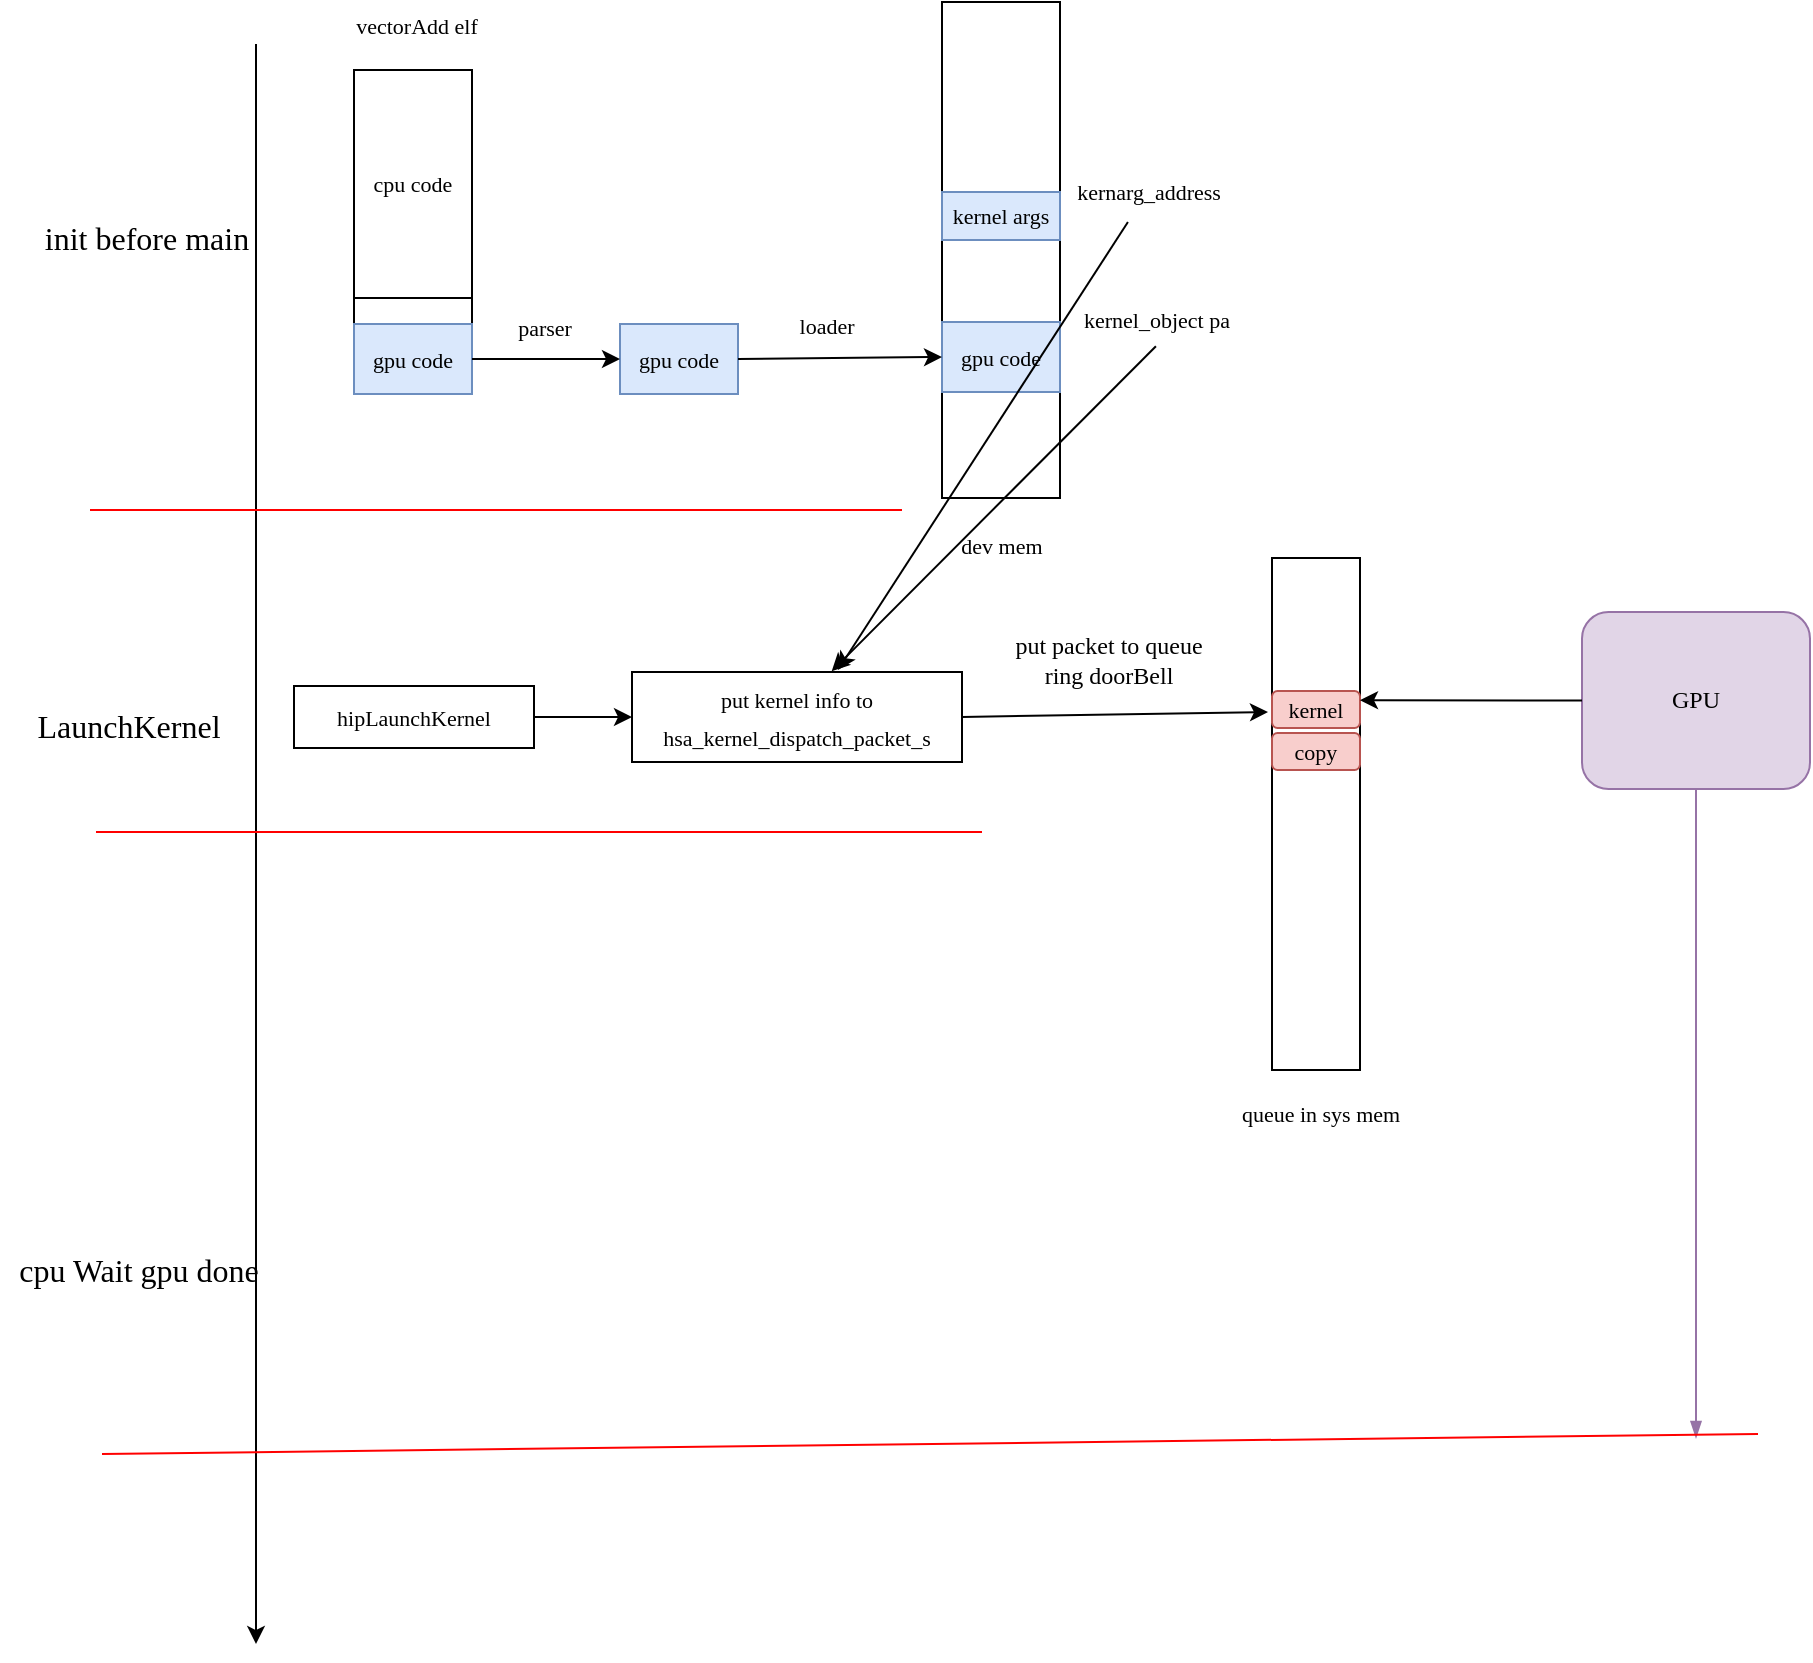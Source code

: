 <mxfile version="22.1.4" type="github">
  <diagram name="第 1 页" id="lVlH371s2cRwsbh32oSU">
    <mxGraphModel dx="1861" dy="1179" grid="0" gridSize="10" guides="1" tooltips="1" connect="1" arrows="1" fold="1" page="1" pageScale="1" pageWidth="827" pageHeight="1169" math="0" shadow="0">
      <root>
        <mxCell id="0" />
        <mxCell id="1" parent="0" />
        <mxCell id="9q--NvbsNrPl5d1qYkDa-1" value="" style="rounded=0;whiteSpace=wrap;html=1;fontFamily=Times New Roman;fontSize=11;" vertex="1" parent="1">
          <mxGeometry x="81" y="224" width="59" height="151" as="geometry" />
        </mxCell>
        <mxCell id="9q--NvbsNrPl5d1qYkDa-2" value="gpu code" style="rounded=0;whiteSpace=wrap;html=1;fillColor=#dae8fc;strokeColor=#6c8ebf;fontFamily=Times New Roman;fontSize=11;" vertex="1" parent="1">
          <mxGeometry x="81" y="340" width="59" height="35" as="geometry" />
        </mxCell>
        <mxCell id="9q--NvbsNrPl5d1qYkDa-3" value="cpu code" style="rounded=0;whiteSpace=wrap;html=1;fontFamily=Times New Roman;fontSize=11;" vertex="1" parent="1">
          <mxGeometry x="81" y="213" width="59" height="114" as="geometry" />
        </mxCell>
        <mxCell id="9q--NvbsNrPl5d1qYkDa-4" value="gpu code" style="rounded=0;whiteSpace=wrap;html=1;fillColor=#dae8fc;strokeColor=#6c8ebf;fontFamily=Times New Roman;fontSize=11;" vertex="1" parent="1">
          <mxGeometry x="214" y="340" width="59" height="35" as="geometry" />
        </mxCell>
        <mxCell id="9q--NvbsNrPl5d1qYkDa-6" value="" style="rounded=0;whiteSpace=wrap;html=1;fontFamily=Times New Roman;fontSize=11;" vertex="1" parent="1">
          <mxGeometry x="375" y="179" width="59" height="248" as="geometry" />
        </mxCell>
        <mxCell id="9q--NvbsNrPl5d1qYkDa-7" value="&lt;div style=&quot;font-size: 11px;&quot;&gt;dev mem&lt;/div&gt;" style="text;html=1;strokeColor=none;fillColor=none;align=center;verticalAlign=middle;whiteSpace=wrap;rounded=0;fontFamily=Times New Roman;fontSize=11;" vertex="1" parent="1">
          <mxGeometry x="375" y="436" width="60" height="30" as="geometry" />
        </mxCell>
        <mxCell id="9q--NvbsNrPl5d1qYkDa-9" value="gpu code" style="rounded=0;whiteSpace=wrap;html=1;fillColor=#dae8fc;strokeColor=#6c8ebf;fontFamily=Times New Roman;fontSize=11;" vertex="1" parent="1">
          <mxGeometry x="375" y="339" width="59" height="35" as="geometry" />
        </mxCell>
        <mxCell id="9q--NvbsNrPl5d1qYkDa-11" value="&lt;div style=&quot;font-size: 11px;&quot;&gt;vectorAdd elf&lt;/div&gt;" style="text;html=1;align=center;verticalAlign=middle;resizable=0;points=[];autosize=1;strokeColor=none;fillColor=none;fontFamily=Times New Roman;fontSize=11;" vertex="1" parent="1">
          <mxGeometry x="72" y="178" width="79" height="25" as="geometry" />
        </mxCell>
        <mxCell id="9q--NvbsNrPl5d1qYkDa-12" value="" style="endArrow=classic;html=1;rounded=0;exitX=1;exitY=0.5;exitDx=0;exitDy=0;entryX=0;entryY=0.5;entryDx=0;entryDy=0;fontFamily=Times New Roman;fontSize=11;" edge="1" parent="1" source="9q--NvbsNrPl5d1qYkDa-2" target="9q--NvbsNrPl5d1qYkDa-4">
          <mxGeometry width="50" height="50" relative="1" as="geometry">
            <mxPoint x="258" y="396" as="sourcePoint" />
            <mxPoint x="308" y="346" as="targetPoint" />
          </mxGeometry>
        </mxCell>
        <mxCell id="9q--NvbsNrPl5d1qYkDa-13" value="parser" style="text;html=1;align=center;verticalAlign=middle;resizable=0;points=[];autosize=1;strokeColor=none;fillColor=none;fontFamily=Times New Roman;fontSize=11;" vertex="1" parent="1">
          <mxGeometry x="153.5" y="329" width="45" height="25" as="geometry" />
        </mxCell>
        <mxCell id="9q--NvbsNrPl5d1qYkDa-14" value="loader" style="text;html=1;align=center;verticalAlign=middle;resizable=0;points=[];autosize=1;strokeColor=none;fillColor=none;fontFamily=Times New Roman;fontSize=11;" vertex="1" parent="1">
          <mxGeometry x="294" y="328" width="45" height="25" as="geometry" />
        </mxCell>
        <mxCell id="9q--NvbsNrPl5d1qYkDa-15" value="" style="endArrow=classic;html=1;rounded=0;exitX=1;exitY=0.5;exitDx=0;exitDy=0;entryX=0;entryY=0.5;entryDx=0;entryDy=0;fontFamily=Times New Roman;fontSize=11;" edge="1" parent="1" source="9q--NvbsNrPl5d1qYkDa-4" target="9q--NvbsNrPl5d1qYkDa-9">
          <mxGeometry width="50" height="50" relative="1" as="geometry">
            <mxPoint x="276" y="363.58" as="sourcePoint" />
            <mxPoint x="375" y="359.75" as="targetPoint" />
          </mxGeometry>
        </mxCell>
        <mxCell id="9q--NvbsNrPl5d1qYkDa-24" value="" style="edgeStyle=orthogonalEdgeStyle;rounded=0;orthogonalLoop=1;jettySize=auto;html=1;fontFamily=Times New Roman;fontSize=11;" edge="1" parent="1" source="9q--NvbsNrPl5d1qYkDa-17" target="9q--NvbsNrPl5d1qYkDa-23">
          <mxGeometry relative="1" as="geometry" />
        </mxCell>
        <mxCell id="9q--NvbsNrPl5d1qYkDa-17" value="&lt;div style=&quot;font-size: 11px;&quot;&gt;hipLaunchKernel&lt;/div&gt;" style="whiteSpace=wrap;html=1;fontFamily=Times New Roman;fontSize=11;" vertex="1" parent="1">
          <mxGeometry x="51" y="521" width="120" height="31" as="geometry" />
        </mxCell>
        <mxCell id="9q--NvbsNrPl5d1qYkDa-18" value="" style="endArrow=classic;html=1;rounded=0;fontFamily=Times New Roman;fontSize=11;" edge="1" parent="1">
          <mxGeometry width="50" height="50" relative="1" as="geometry">
            <mxPoint x="32" y="200" as="sourcePoint" />
            <mxPoint x="32" y="1000" as="targetPoint" />
          </mxGeometry>
        </mxCell>
        <mxCell id="9q--NvbsNrPl5d1qYkDa-19" value="&lt;div style=&quot;font-size: 16px;&quot;&gt;init before main&lt;/div&gt;" style="text;html=1;align=center;verticalAlign=middle;resizable=0;points=[];autosize=1;strokeColor=none;fillColor=none;fontFamily=Times New Roman;fontSize=16;" vertex="1" parent="1">
          <mxGeometry x="-83" y="281" width="120" height="31" as="geometry" />
        </mxCell>
        <mxCell id="9q--NvbsNrPl5d1qYkDa-22" value="kernel_object pa" style="text;html=1;align=center;verticalAlign=middle;resizable=0;points=[];autosize=1;strokeColor=none;fillColor=none;fontFamily=Times New Roman;fontSize=11;" vertex="1" parent="1">
          <mxGeometry x="436" y="325" width="91" height="25" as="geometry" />
        </mxCell>
        <mxCell id="9q--NvbsNrPl5d1qYkDa-23" value="&lt;div style=&quot;color: rgb(0, 0, 0); background-color: rgb(255, 255, 255); font-weight: normal; font-size: 11px; line-height: 19px;&quot;&gt;&lt;div style=&quot;font-size: 11px;&quot;&gt;put kernel info to&lt;br style=&quot;font-size: 11px;&quot;&gt;hsa_kernel_dispatch_packet_s&lt;/div&gt;&lt;/div&gt;" style="whiteSpace=wrap;html=1;fontFamily=Times New Roman;fontSize=11;" vertex="1" parent="1">
          <mxGeometry x="220" y="514" width="165" height="45" as="geometry" />
        </mxCell>
        <mxCell id="9q--NvbsNrPl5d1qYkDa-26" value="" style="endArrow=classic;html=1;rounded=0;exitX=0.505;exitY=1.045;exitDx=0;exitDy=0;exitPerimeter=0;entryX=0.605;entryY=-0.007;entryDx=0;entryDy=0;entryPerimeter=0;fontFamily=Times New Roman;fontSize=11;" edge="1" parent="1" source="9q--NvbsNrPl5d1qYkDa-22" target="9q--NvbsNrPl5d1qYkDa-23">
          <mxGeometry width="50" height="50" relative="1" as="geometry">
            <mxPoint x="282" y="521" as="sourcePoint" />
            <mxPoint x="332" y="471" as="targetPoint" />
          </mxGeometry>
        </mxCell>
        <mxCell id="9q--NvbsNrPl5d1qYkDa-27" value="kernel args" style="rounded=0;whiteSpace=wrap;html=1;fillColor=#dae8fc;strokeColor=#6c8ebf;fontFamily=Times New Roman;fontSize=11;" vertex="1" parent="1">
          <mxGeometry x="375" y="274" width="59" height="24" as="geometry" />
        </mxCell>
        <mxCell id="9q--NvbsNrPl5d1qYkDa-28" value="&lt;div style=&quot;color: rgb(0, 0, 0); background-color: rgb(255, 255, 255); font-weight: normal; font-size: 11px; line-height: 19px;&quot;&gt;&lt;div style=&quot;font-size: 11px;&quot;&gt;kernarg_address&lt;/div&gt;&lt;/div&gt;" style="text;html=1;align=center;verticalAlign=middle;resizable=0;points=[];autosize=1;strokeColor=none;fillColor=none;fontFamily=Times New Roman;fontSize=11;" vertex="1" parent="1">
          <mxGeometry x="433" y="258" width="90" height="31" as="geometry" />
        </mxCell>
        <mxCell id="9q--NvbsNrPl5d1qYkDa-30" value="" style="endArrow=classic;html=1;rounded=0;fontFamily=Times New Roman;fontSize=11;" edge="1" parent="1" source="9q--NvbsNrPl5d1qYkDa-28">
          <mxGeometry width="50" height="50" relative="1" as="geometry">
            <mxPoint x="299" y="494" as="sourcePoint" />
            <mxPoint x="323" y="513" as="targetPoint" />
          </mxGeometry>
        </mxCell>
        <mxCell id="9q--NvbsNrPl5d1qYkDa-31" value="" style="whiteSpace=wrap;html=1;fontSize=11;fontFamily=Times New Roman;" vertex="1" parent="1">
          <mxGeometry x="540" y="457" width="44" height="256" as="geometry" />
        </mxCell>
        <mxCell id="9q--NvbsNrPl5d1qYkDa-34" value="queue in sys mem" style="text;html=1;align=center;verticalAlign=middle;resizable=0;points=[];autosize=1;strokeColor=none;fillColor=none;fontFamily=Times New Roman;fontSize=11;" vertex="1" parent="1">
          <mxGeometry x="515.5" y="722" width="97" height="25" as="geometry" />
        </mxCell>
        <mxCell id="9q--NvbsNrPl5d1qYkDa-36" value="" style="endArrow=classic;html=1;rounded=0;exitX=1;exitY=0.5;exitDx=0;exitDy=0;fontFamily=Times New Roman;fontSize=11;" edge="1" parent="1" source="9q--NvbsNrPl5d1qYkDa-23">
          <mxGeometry width="50" height="50" relative="1" as="geometry">
            <mxPoint x="302" y="672" as="sourcePoint" />
            <mxPoint x="538" y="534" as="targetPoint" />
          </mxGeometry>
        </mxCell>
        <mxCell id="9q--NvbsNrPl5d1qYkDa-37" value="kernel" style="rounded=1;whiteSpace=wrap;html=1;fillColor=#f8cecc;strokeColor=#b85450;fontFamily=Times New Roman;fontSize=11;" vertex="1" parent="1">
          <mxGeometry x="540" y="523.5" width="44" height="18.5" as="geometry" />
        </mxCell>
        <mxCell id="9q--NvbsNrPl5d1qYkDa-40" value="copy" style="rounded=1;whiteSpace=wrap;html=1;fillColor=#f8cecc;strokeColor=#b85450;fontFamily=Times New Roman;fontSize=11;" vertex="1" parent="1">
          <mxGeometry x="540" y="544.5" width="44" height="18.5" as="geometry" />
        </mxCell>
        <mxCell id="9q--NvbsNrPl5d1qYkDa-41" value="GPU" style="rounded=1;whiteSpace=wrap;html=1;fillColor=#e1d5e7;strokeColor=#9673a6;fontFamily=Times New Roman;" vertex="1" parent="1">
          <mxGeometry x="695" y="484" width="114" height="88.5" as="geometry" />
        </mxCell>
        <mxCell id="9q--NvbsNrPl5d1qYkDa-42" value="" style="endArrow=classic;html=1;rounded=0;entryX=1;entryY=0.25;entryDx=0;entryDy=0;exitX=0;exitY=0.5;exitDx=0;exitDy=0;fontFamily=Times New Roman;" edge="1" parent="1" source="9q--NvbsNrPl5d1qYkDa-41" target="9q--NvbsNrPl5d1qYkDa-37">
          <mxGeometry width="50" height="50" relative="1" as="geometry">
            <mxPoint x="779" y="665" as="sourcePoint" />
            <mxPoint x="844" y="626" as="targetPoint" />
          </mxGeometry>
        </mxCell>
        <mxCell id="9q--NvbsNrPl5d1qYkDa-44" value="&lt;div&gt;put packet to queue&lt;/div&gt;&lt;div&gt;ring doorBell&lt;/div&gt;" style="text;html=1;align=center;verticalAlign=middle;resizable=0;points=[];autosize=1;strokeColor=none;fillColor=none;fontFamily=Times New Roman;" vertex="1" parent="1">
          <mxGeometry x="401.5" y="487" width="112" height="41" as="geometry" />
        </mxCell>
        <mxCell id="9q--NvbsNrPl5d1qYkDa-46" value="LaunchKernel" style="text;html=1;align=center;verticalAlign=middle;resizable=0;points=[];autosize=1;strokeColor=none;fillColor=none;fontSize=16;fontFamily=Times New Roman;" vertex="1" parent="1">
          <mxGeometry x="-87" y="525" width="110" height="31" as="geometry" />
        </mxCell>
        <mxCell id="9q--NvbsNrPl5d1qYkDa-47" value="cpu Wait gpu done" style="text;html=1;align=center;verticalAlign=middle;resizable=0;points=[];autosize=1;strokeColor=none;fillColor=none;fontSize=16;fontFamily=Times New Roman;" vertex="1" parent="1">
          <mxGeometry x="-96" y="797" width="138" height="31" as="geometry" />
        </mxCell>
        <mxCell id="9q--NvbsNrPl5d1qYkDa-48" value="" style="endArrow=none;startArrow=blockThin;html=1;rounded=0;entryX=0.5;entryY=1;entryDx=0;entryDy=0;startFill=1;endFill=0;fillColor=#e1d5e7;strokeColor=#9673a6;fontFamily=Times New Roman;" edge="1" parent="1" target="9q--NvbsNrPl5d1qYkDa-41">
          <mxGeometry width="50" height="50" relative="1" as="geometry">
            <mxPoint x="752" y="897" as="sourcePoint" />
            <mxPoint x="602" y="579" as="targetPoint" />
          </mxGeometry>
        </mxCell>
        <mxCell id="9q--NvbsNrPl5d1qYkDa-50" value="" style="endArrow=none;html=1;rounded=0;exitX=1.061;exitY=0.731;exitDx=0;exitDy=0;exitPerimeter=0;strokeColor=#FF0000;fontFamily=Times New Roman;" edge="1" parent="1">
          <mxGeometry width="50" height="50" relative="1" as="geometry">
            <mxPoint x="-48.005" y="594.006" as="sourcePoint" />
            <mxPoint x="395" y="594" as="targetPoint" />
          </mxGeometry>
        </mxCell>
        <mxCell id="9q--NvbsNrPl5d1qYkDa-51" value="" style="endArrow=none;html=1;rounded=0;strokeColor=#FF0000;fontFamily=Times New Roman;" edge="1" parent="1">
          <mxGeometry width="50" height="50" relative="1" as="geometry">
            <mxPoint x="-51" y="433" as="sourcePoint" />
            <mxPoint x="355" y="433" as="targetPoint" />
          </mxGeometry>
        </mxCell>
        <mxCell id="9q--NvbsNrPl5d1qYkDa-52" value="" style="endArrow=none;html=1;rounded=0;exitX=1.061;exitY=0.731;exitDx=0;exitDy=0;exitPerimeter=0;strokeColor=#FF0000;fontFamily=Times New Roman;" edge="1" parent="1">
          <mxGeometry width="50" height="50" relative="1" as="geometry">
            <mxPoint x="-45.005" y="905.006" as="sourcePoint" />
            <mxPoint x="783" y="895" as="targetPoint" />
          </mxGeometry>
        </mxCell>
      </root>
    </mxGraphModel>
  </diagram>
</mxfile>
